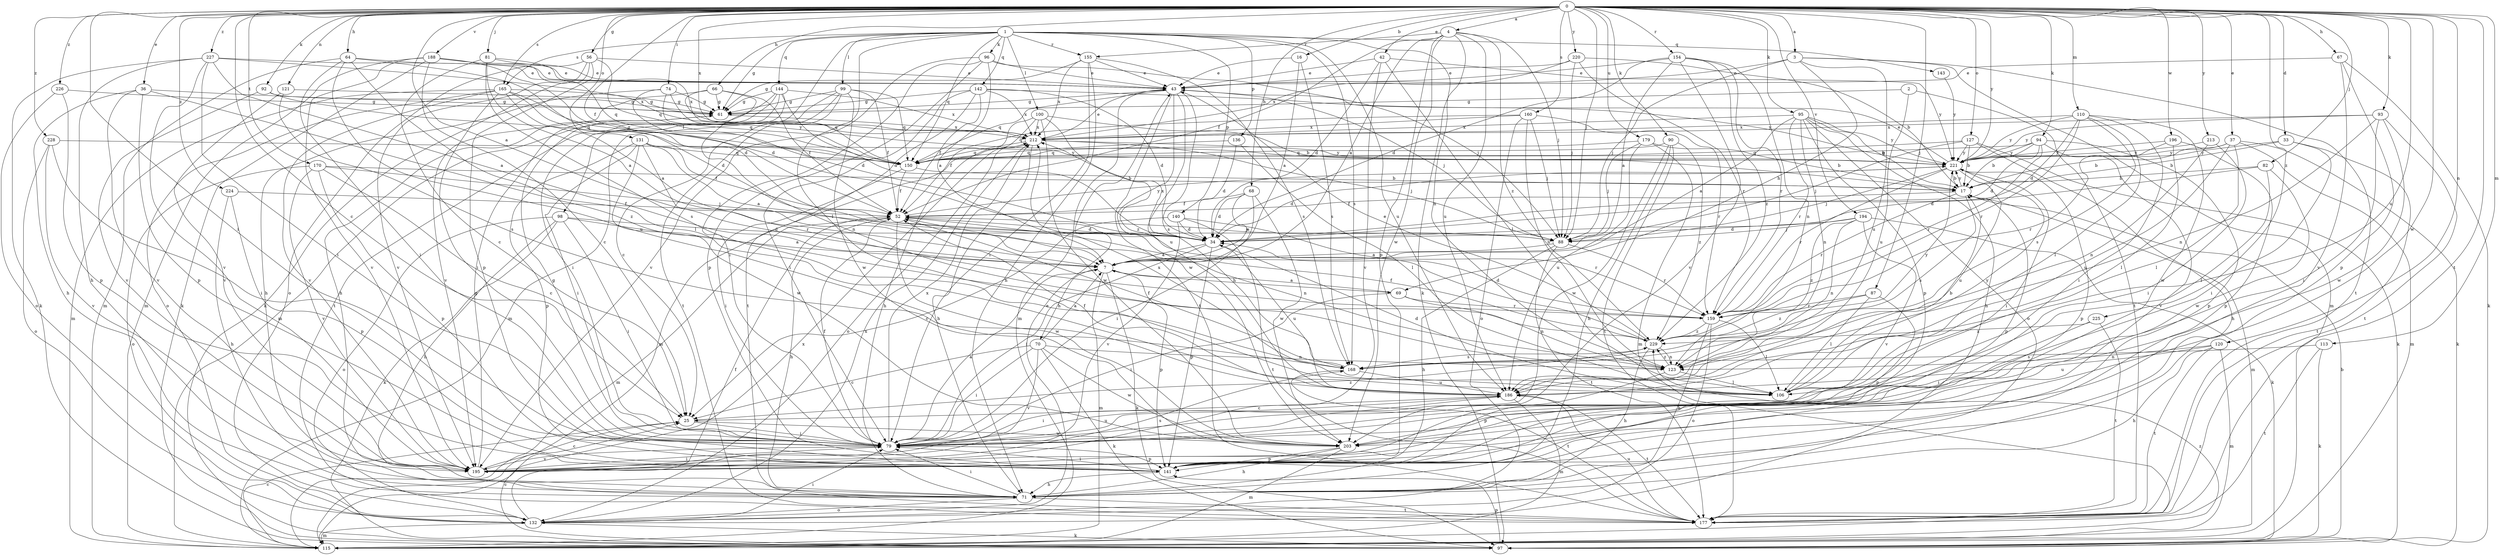 strict digraph  {
0;
1;
2;
3;
4;
7;
16;
17;
25;
33;
34;
36;
37;
42;
43;
52;
56;
61;
64;
66;
67;
68;
69;
70;
71;
74;
79;
81;
82;
87;
88;
90;
92;
93;
94;
95;
96;
97;
98;
99;
100;
106;
110;
113;
115;
120;
121;
123;
127;
131;
132;
136;
140;
141;
142;
143;
144;
150;
154;
155;
159;
160;
165;
168;
170;
177;
179;
186;
188;
194;
195;
196;
203;
212;
213;
220;
221;
224;
225;
226;
227;
228;
229;
0 -> 3  [label=a];
0 -> 4  [label=a];
0 -> 7  [label=a];
0 -> 16  [label=b];
0 -> 25  [label=c];
0 -> 33  [label=d];
0 -> 36  [label=e];
0 -> 37  [label=e];
0 -> 42  [label=e];
0 -> 52  [label=f];
0 -> 56  [label=g];
0 -> 64  [label=h];
0 -> 66  [label=h];
0 -> 67  [label=h];
0 -> 68  [label=h];
0 -> 74  [label=i];
0 -> 79  [label=i];
0 -> 81  [label=j];
0 -> 82  [label=j];
0 -> 87  [label=j];
0 -> 88  [label=j];
0 -> 90  [label=k];
0 -> 92  [label=k];
0 -> 93  [label=k];
0 -> 94  [label=k];
0 -> 95  [label=k];
0 -> 110  [label=m];
0 -> 113  [label=m];
0 -> 120  [label=n];
0 -> 121  [label=n];
0 -> 127  [label=o];
0 -> 131  [label=o];
0 -> 154  [label=r];
0 -> 160  [label=s];
0 -> 165  [label=s];
0 -> 170  [label=t];
0 -> 177  [label=t];
0 -> 179  [label=u];
0 -> 186  [label=u];
0 -> 188  [label=v];
0 -> 194  [label=v];
0 -> 196  [label=w];
0 -> 203  [label=w];
0 -> 212  [label=x];
0 -> 213  [label=y];
0 -> 220  [label=y];
0 -> 221  [label=y];
0 -> 224  [label=z];
0 -> 225  [label=z];
0 -> 226  [label=z];
0 -> 227  [label=z];
0 -> 228  [label=z];
1 -> 61  [label=g];
1 -> 96  [label=k];
1 -> 98  [label=l];
1 -> 99  [label=l];
1 -> 100  [label=l];
1 -> 106  [label=l];
1 -> 123  [label=n];
1 -> 136  [label=p];
1 -> 140  [label=p];
1 -> 142  [label=q];
1 -> 143  [label=q];
1 -> 144  [label=q];
1 -> 150  [label=q];
1 -> 155  [label=r];
1 -> 165  [label=s];
1 -> 168  [label=s];
1 -> 186  [label=u];
2 -> 61  [label=g];
2 -> 177  [label=t];
2 -> 186  [label=u];
3 -> 43  [label=e];
3 -> 69  [label=h];
3 -> 88  [label=j];
3 -> 115  [label=m];
3 -> 177  [label=t];
3 -> 186  [label=u];
4 -> 7  [label=a];
4 -> 52  [label=f];
4 -> 88  [label=j];
4 -> 97  [label=k];
4 -> 141  [label=p];
4 -> 155  [label=r];
4 -> 186  [label=u];
4 -> 203  [label=w];
4 -> 229  [label=z];
7 -> 69  [label=h];
7 -> 70  [label=h];
7 -> 97  [label=k];
7 -> 115  [label=m];
7 -> 141  [label=p];
16 -> 7  [label=a];
16 -> 43  [label=e];
16 -> 168  [label=s];
17 -> 52  [label=f];
17 -> 115  [label=m];
17 -> 141  [label=p];
17 -> 159  [label=r];
17 -> 168  [label=s];
17 -> 221  [label=y];
25 -> 79  [label=i];
25 -> 203  [label=w];
25 -> 229  [label=z];
33 -> 17  [label=b];
33 -> 79  [label=i];
33 -> 177  [label=t];
33 -> 221  [label=y];
34 -> 7  [label=a];
34 -> 79  [label=i];
34 -> 141  [label=p];
34 -> 186  [label=u];
34 -> 212  [label=x];
36 -> 61  [label=g];
36 -> 71  [label=h];
36 -> 141  [label=p];
36 -> 195  [label=v];
36 -> 229  [label=z];
37 -> 17  [label=b];
37 -> 97  [label=k];
37 -> 106  [label=l];
37 -> 115  [label=m];
37 -> 186  [label=u];
37 -> 221  [label=y];
42 -> 34  [label=d];
42 -> 43  [label=e];
42 -> 106  [label=l];
42 -> 195  [label=v];
42 -> 221  [label=y];
43 -> 61  [label=g];
43 -> 88  [label=j];
43 -> 115  [label=m];
43 -> 150  [label=q];
43 -> 168  [label=s];
43 -> 177  [label=t];
43 -> 186  [label=u];
43 -> 203  [label=w];
52 -> 34  [label=d];
52 -> 71  [label=h];
52 -> 88  [label=j];
52 -> 115  [label=m];
52 -> 123  [label=n];
52 -> 203  [label=w];
52 -> 221  [label=y];
56 -> 43  [label=e];
56 -> 97  [label=k];
56 -> 132  [label=o];
56 -> 141  [label=p];
56 -> 150  [label=q];
56 -> 195  [label=v];
61 -> 212  [label=x];
64 -> 34  [label=d];
64 -> 43  [label=e];
64 -> 79  [label=i];
64 -> 106  [label=l];
64 -> 115  [label=m];
64 -> 186  [label=u];
66 -> 52  [label=f];
66 -> 61  [label=g];
66 -> 123  [label=n];
66 -> 150  [label=q];
66 -> 195  [label=v];
67 -> 43  [label=e];
67 -> 97  [label=k];
67 -> 141  [label=p];
67 -> 195  [label=v];
68 -> 7  [label=a];
68 -> 34  [label=d];
68 -> 52  [label=f];
68 -> 79  [label=i];
68 -> 203  [label=w];
69 -> 7  [label=a];
69 -> 79  [label=i];
69 -> 123  [label=n];
69 -> 159  [label=r];
70 -> 7  [label=a];
70 -> 25  [label=c];
70 -> 79  [label=i];
70 -> 97  [label=k];
70 -> 123  [label=n];
70 -> 195  [label=v];
70 -> 203  [label=w];
71 -> 79  [label=i];
71 -> 132  [label=o];
71 -> 177  [label=t];
74 -> 34  [label=d];
74 -> 61  [label=g];
74 -> 71  [label=h];
74 -> 150  [label=q];
74 -> 221  [label=y];
79 -> 7  [label=a];
79 -> 52  [label=f];
79 -> 61  [label=g];
79 -> 141  [label=p];
79 -> 186  [label=u];
79 -> 195  [label=v];
79 -> 212  [label=x];
81 -> 7  [label=a];
81 -> 25  [label=c];
81 -> 43  [label=e];
81 -> 168  [label=s];
81 -> 212  [label=x];
82 -> 17  [label=b];
82 -> 34  [label=d];
82 -> 106  [label=l];
82 -> 203  [label=w];
87 -> 106  [label=l];
87 -> 141  [label=p];
87 -> 159  [label=r];
87 -> 229  [label=z];
88 -> 7  [label=a];
88 -> 71  [label=h];
88 -> 159  [label=r];
88 -> 177  [label=t];
90 -> 71  [label=h];
90 -> 150  [label=q];
90 -> 177  [label=t];
90 -> 203  [label=w];
90 -> 229  [label=z];
92 -> 61  [label=g];
92 -> 150  [label=q];
92 -> 195  [label=v];
93 -> 79  [label=i];
93 -> 123  [label=n];
93 -> 177  [label=t];
93 -> 203  [label=w];
93 -> 212  [label=x];
93 -> 221  [label=y];
94 -> 17  [label=b];
94 -> 34  [label=d];
94 -> 141  [label=p];
94 -> 150  [label=q];
94 -> 159  [label=r];
94 -> 195  [label=v];
94 -> 221  [label=y];
95 -> 7  [label=a];
95 -> 17  [label=b];
95 -> 71  [label=h];
95 -> 123  [label=n];
95 -> 132  [label=o];
95 -> 141  [label=p];
95 -> 159  [label=r];
95 -> 212  [label=x];
95 -> 221  [label=y];
96 -> 7  [label=a];
96 -> 43  [label=e];
96 -> 79  [label=i];
96 -> 88  [label=j];
96 -> 141  [label=p];
96 -> 195  [label=v];
97 -> 17  [label=b];
97 -> 25  [label=c];
97 -> 141  [label=p];
98 -> 7  [label=a];
98 -> 34  [label=d];
98 -> 71  [label=h];
98 -> 79  [label=i];
98 -> 97  [label=k];
98 -> 132  [label=o];
99 -> 25  [label=c];
99 -> 52  [label=f];
99 -> 61  [label=g];
99 -> 115  [label=m];
99 -> 150  [label=q];
99 -> 177  [label=t];
99 -> 203  [label=w];
100 -> 17  [label=b];
100 -> 52  [label=f];
100 -> 71  [label=h];
100 -> 203  [label=w];
100 -> 212  [label=x];
100 -> 229  [label=z];
106 -> 17  [label=b];
106 -> 34  [label=d];
106 -> 212  [label=x];
106 -> 221  [label=y];
110 -> 34  [label=d];
110 -> 79  [label=i];
110 -> 106  [label=l];
110 -> 159  [label=r];
110 -> 168  [label=s];
110 -> 203  [label=w];
110 -> 212  [label=x];
110 -> 221  [label=y];
113 -> 97  [label=k];
113 -> 168  [label=s];
113 -> 177  [label=t];
115 -> 25  [label=c];
115 -> 212  [label=x];
115 -> 229  [label=z];
120 -> 71  [label=h];
120 -> 115  [label=m];
120 -> 123  [label=n];
120 -> 177  [label=t];
120 -> 186  [label=u];
121 -> 61  [label=g];
121 -> 168  [label=s];
121 -> 195  [label=v];
123 -> 106  [label=l];
123 -> 141  [label=p];
123 -> 229  [label=z];
127 -> 17  [label=b];
127 -> 71  [label=h];
127 -> 88  [label=j];
127 -> 97  [label=k];
127 -> 150  [label=q];
127 -> 221  [label=y];
131 -> 7  [label=a];
131 -> 52  [label=f];
131 -> 79  [label=i];
131 -> 141  [label=p];
131 -> 150  [label=q];
131 -> 159  [label=r];
131 -> 203  [label=w];
132 -> 43  [label=e];
132 -> 52  [label=f];
132 -> 79  [label=i];
132 -> 97  [label=k];
132 -> 115  [label=m];
132 -> 212  [label=x];
136 -> 34  [label=d];
136 -> 106  [label=l];
136 -> 150  [label=q];
140 -> 25  [label=c];
140 -> 34  [label=d];
140 -> 159  [label=r];
140 -> 177  [label=t];
140 -> 195  [label=v];
141 -> 71  [label=h];
141 -> 79  [label=i];
142 -> 34  [label=d];
142 -> 52  [label=f];
142 -> 61  [label=g];
142 -> 79  [label=i];
142 -> 177  [label=t];
142 -> 212  [label=x];
142 -> 221  [label=y];
143 -> 221  [label=y];
144 -> 34  [label=d];
144 -> 61  [label=g];
144 -> 71  [label=h];
144 -> 79  [label=i];
144 -> 115  [label=m];
144 -> 177  [label=t];
144 -> 212  [label=x];
150 -> 17  [label=b];
150 -> 52  [label=f];
150 -> 79  [label=i];
154 -> 7  [label=a];
154 -> 34  [label=d];
154 -> 43  [label=e];
154 -> 123  [label=n];
154 -> 159  [label=r];
154 -> 195  [label=v];
154 -> 229  [label=z];
155 -> 43  [label=e];
155 -> 61  [label=g];
155 -> 71  [label=h];
155 -> 79  [label=i];
155 -> 168  [label=s];
155 -> 212  [label=x];
159 -> 34  [label=d];
159 -> 71  [label=h];
159 -> 106  [label=l];
159 -> 132  [label=o];
159 -> 229  [label=z];
160 -> 88  [label=j];
160 -> 123  [label=n];
160 -> 132  [label=o];
160 -> 150  [label=q];
160 -> 159  [label=r];
160 -> 212  [label=x];
165 -> 7  [label=a];
165 -> 34  [label=d];
165 -> 61  [label=g];
165 -> 79  [label=i];
165 -> 115  [label=m];
165 -> 132  [label=o];
165 -> 150  [label=q];
165 -> 195  [label=v];
168 -> 52  [label=f];
168 -> 177  [label=t];
168 -> 186  [label=u];
170 -> 17  [label=b];
170 -> 25  [label=c];
170 -> 88  [label=j];
170 -> 132  [label=o];
170 -> 141  [label=p];
170 -> 195  [label=v];
177 -> 186  [label=u];
179 -> 17  [label=b];
179 -> 88  [label=j];
179 -> 115  [label=m];
179 -> 150  [label=q];
179 -> 186  [label=u];
186 -> 25  [label=c];
186 -> 52  [label=f];
186 -> 79  [label=i];
186 -> 115  [label=m];
186 -> 177  [label=t];
188 -> 25  [label=c];
188 -> 34  [label=d];
188 -> 43  [label=e];
188 -> 97  [label=k];
188 -> 115  [label=m];
188 -> 150  [label=q];
188 -> 195  [label=v];
194 -> 34  [label=d];
194 -> 88  [label=j];
194 -> 97  [label=k];
194 -> 123  [label=n];
194 -> 195  [label=v];
194 -> 229  [label=z];
195 -> 25  [label=c];
195 -> 61  [label=g];
195 -> 79  [label=i];
195 -> 168  [label=s];
196 -> 106  [label=l];
196 -> 141  [label=p];
196 -> 159  [label=r];
196 -> 221  [label=y];
203 -> 71  [label=h];
203 -> 115  [label=m];
203 -> 141  [label=p];
212 -> 43  [label=e];
212 -> 71  [label=h];
212 -> 88  [label=j];
212 -> 115  [label=m];
212 -> 132  [label=o];
212 -> 150  [label=q];
212 -> 221  [label=y];
213 -> 79  [label=i];
213 -> 123  [label=n];
213 -> 221  [label=y];
220 -> 17  [label=b];
220 -> 43  [label=e];
220 -> 88  [label=j];
220 -> 159  [label=r];
220 -> 212  [label=x];
221 -> 17  [label=b];
221 -> 34  [label=d];
221 -> 43  [label=e];
221 -> 79  [label=i];
221 -> 88  [label=j];
221 -> 141  [label=p];
221 -> 159  [label=r];
221 -> 186  [label=u];
224 -> 52  [label=f];
224 -> 71  [label=h];
224 -> 141  [label=p];
225 -> 79  [label=i];
225 -> 177  [label=t];
225 -> 229  [label=z];
226 -> 61  [label=g];
226 -> 132  [label=o];
226 -> 141  [label=p];
227 -> 7  [label=a];
227 -> 43  [label=e];
227 -> 71  [label=h];
227 -> 79  [label=i];
227 -> 97  [label=k];
227 -> 195  [label=v];
227 -> 212  [label=x];
228 -> 79  [label=i];
228 -> 132  [label=o];
228 -> 195  [label=v];
228 -> 221  [label=y];
229 -> 43  [label=e];
229 -> 52  [label=f];
229 -> 71  [label=h];
229 -> 123  [label=n];
229 -> 168  [label=s];
229 -> 221  [label=y];
}
